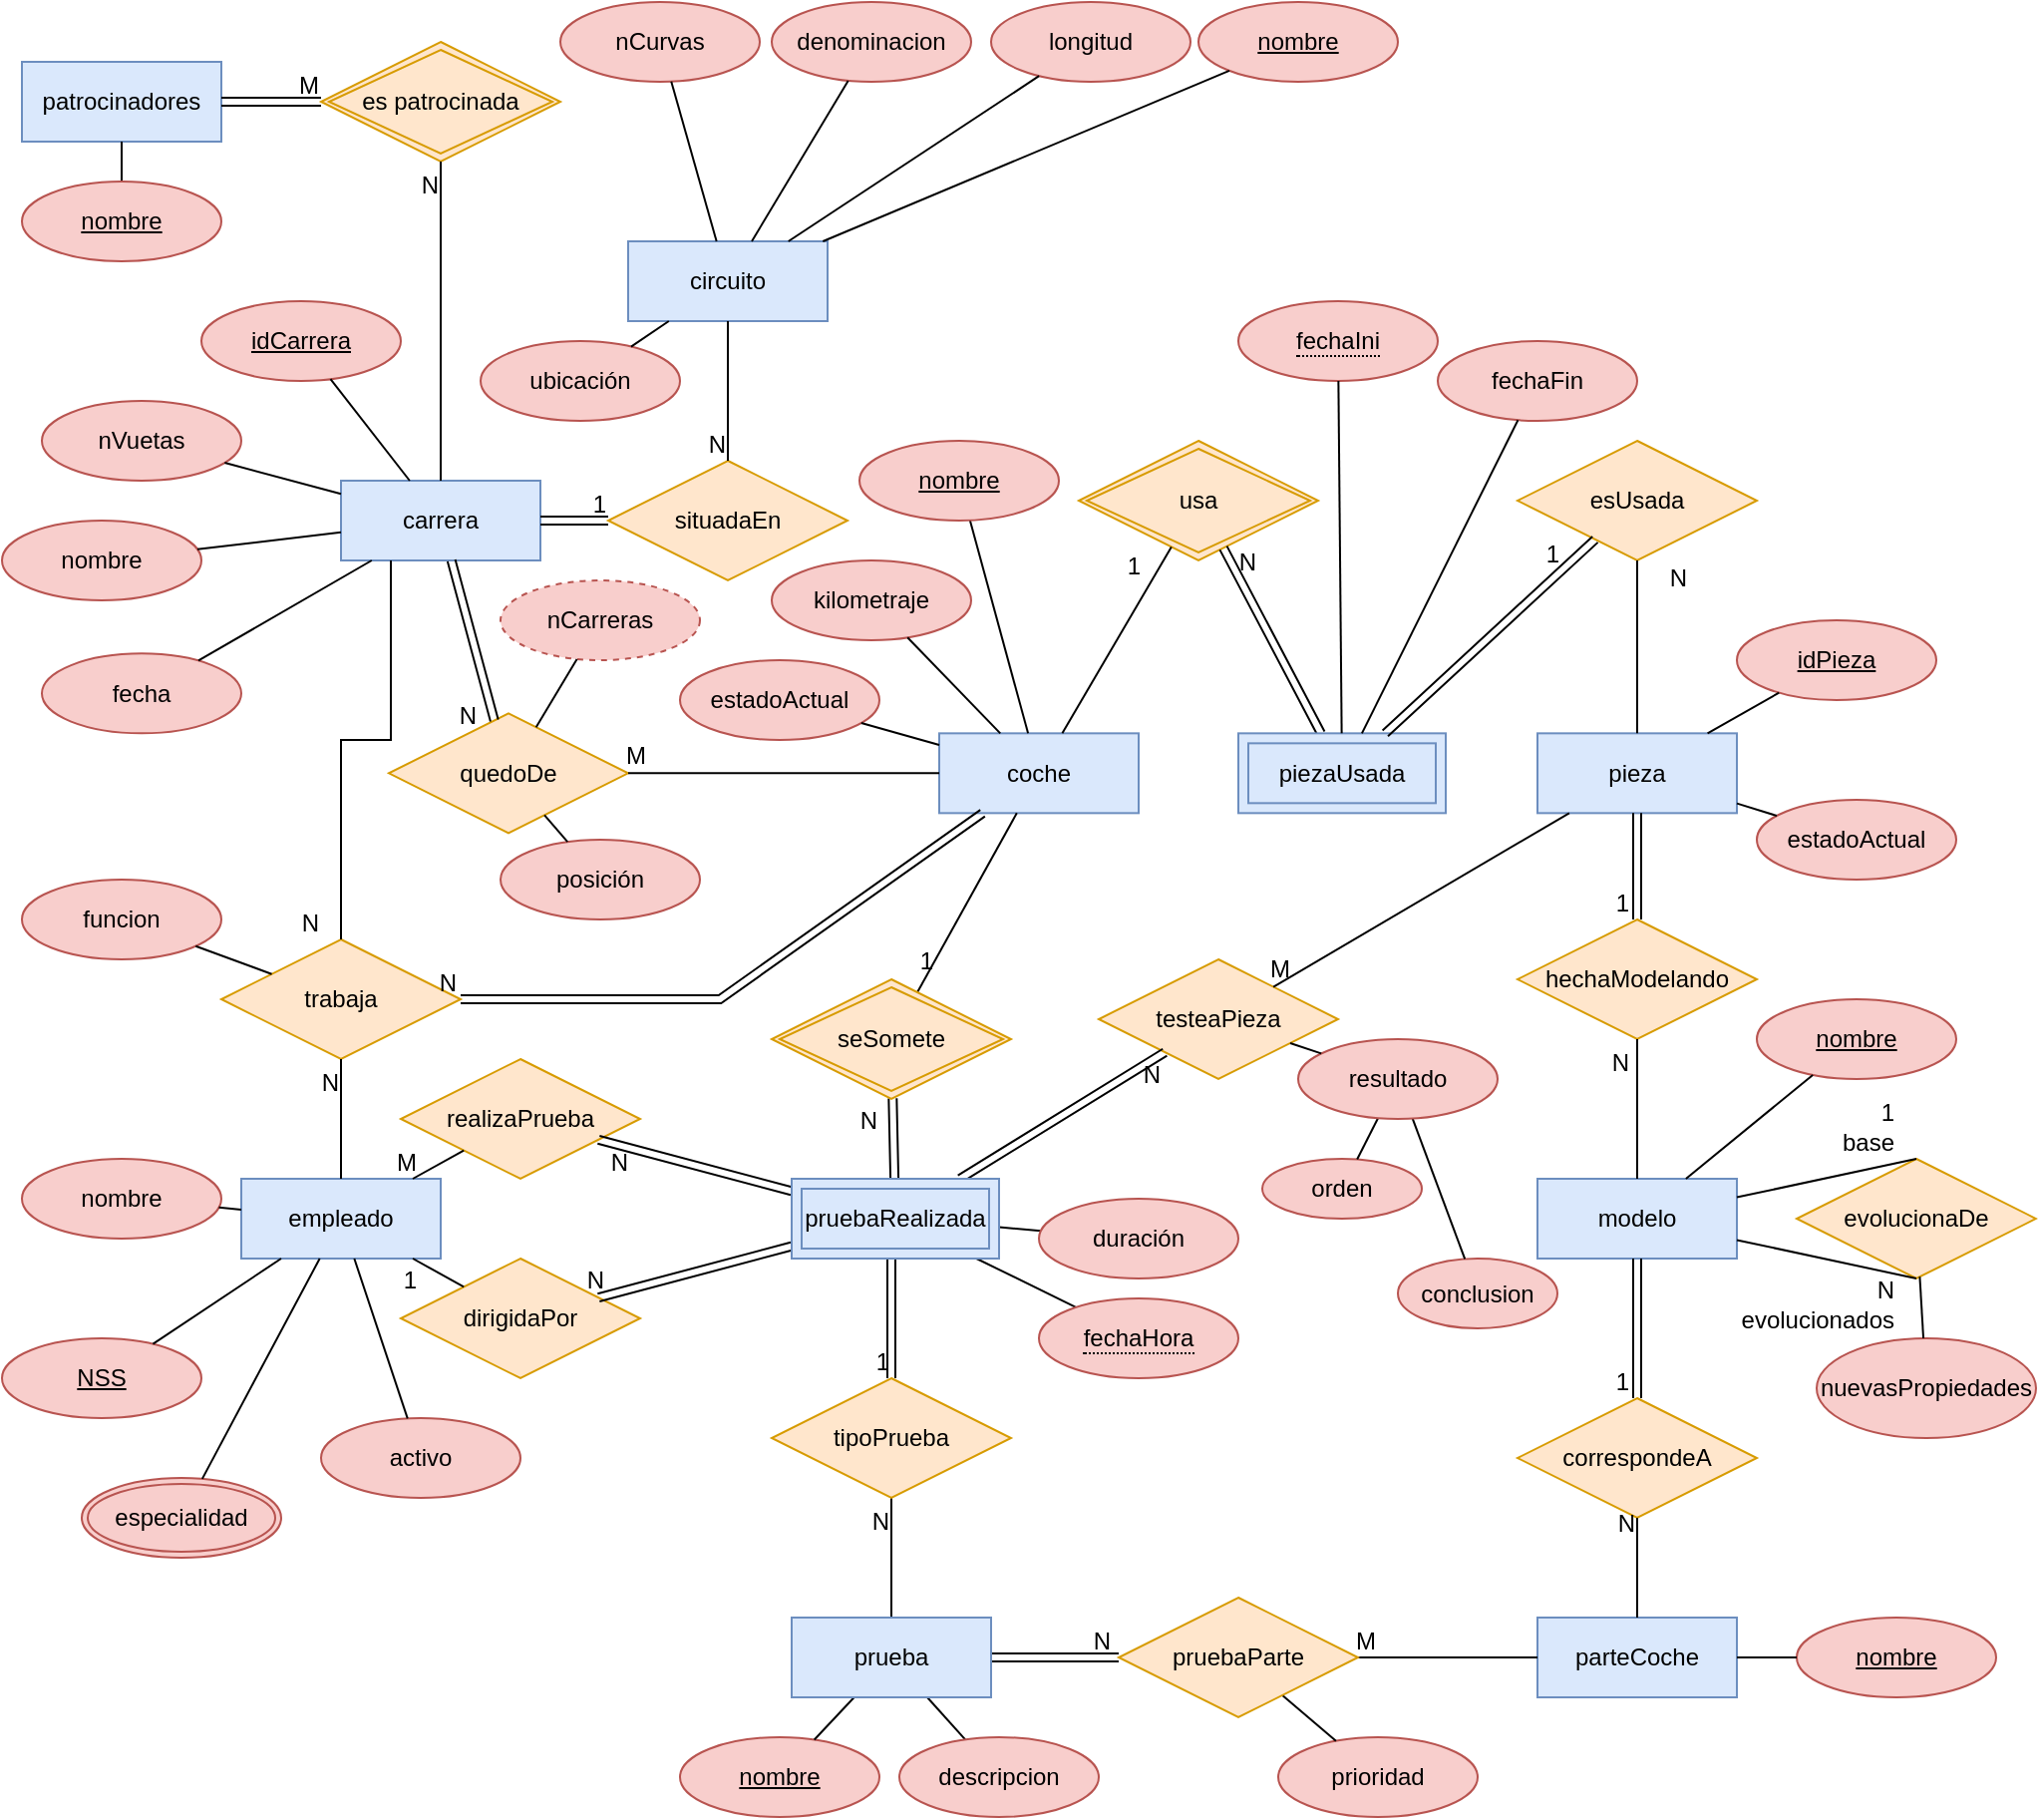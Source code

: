 <mxfile version="26.2.14">
  <diagram name="Página-1" id="c0i2QbeansGJdQAtRvGI">
    <mxGraphModel dx="1402" dy="769" grid="1" gridSize="10" guides="1" tooltips="1" connect="1" arrows="1" fold="1" page="1" pageScale="1" pageWidth="827" pageHeight="1169" background="none" math="0" shadow="0">
      <root>
        <mxCell id="0" />
        <mxCell id="1" parent="0" />
        <mxCell id="bsskMU-vLlPJTcLTQ45k-1" value="carrera" style="whiteSpace=wrap;html=1;align=center;fillColor=#dae8fc;strokeColor=#6c8ebf;" parent="1" vertex="1">
          <mxGeometry x="170" y="250" width="100" height="40" as="geometry" />
        </mxCell>
        <mxCell id="bsskMU-vLlPJTcLTQ45k-2" value="nVuetas" style="ellipse;whiteSpace=wrap;html=1;align=center;fillColor=#f8cecc;strokeColor=#b85450;" parent="1" vertex="1">
          <mxGeometry x="20" y="210" width="100" height="40" as="geometry" />
        </mxCell>
        <mxCell id="bsskMU-vLlPJTcLTQ45k-6" value="" style="endArrow=none;html=1;rounded=0;" parent="1" source="bsskMU-vLlPJTcLTQ45k-2" target="bsskMU-vLlPJTcLTQ45k-1" edge="1">
          <mxGeometry relative="1" as="geometry">
            <mxPoint x="100" y="210" as="sourcePoint" />
            <mxPoint x="260" y="210" as="targetPoint" />
          </mxGeometry>
        </mxCell>
        <mxCell id="bsskMU-vLlPJTcLTQ45k-7" value="nombre" style="ellipse;whiteSpace=wrap;html=1;align=center;fillColor=#f8cecc;strokeColor=#b85450;" parent="1" vertex="1">
          <mxGeometry y="270" width="100" height="40" as="geometry" />
        </mxCell>
        <mxCell id="bsskMU-vLlPJTcLTQ45k-8" value="" style="endArrow=none;html=1;rounded=0;" parent="1" source="bsskMU-vLlPJTcLTQ45k-7" target="bsskMU-vLlPJTcLTQ45k-1" edge="1">
          <mxGeometry relative="1" as="geometry">
            <mxPoint x="264" y="180" as="sourcePoint" />
            <mxPoint x="236" y="280" as="targetPoint" />
          </mxGeometry>
        </mxCell>
        <mxCell id="bsskMU-vLlPJTcLTQ45k-10" value="fecha" style="ellipse;whiteSpace=wrap;html=1;align=center;fillColor=#f8cecc;strokeColor=#b85450;" parent="1" vertex="1">
          <mxGeometry x="20" y="336.67" width="100" height="40" as="geometry" />
        </mxCell>
        <mxCell id="bsskMU-vLlPJTcLTQ45k-11" value="" style="endArrow=none;html=1;rounded=0;" parent="1" source="bsskMU-vLlPJTcLTQ45k-1" target="bsskMU-vLlPJTcLTQ45k-10" edge="1">
          <mxGeometry relative="1" as="geometry">
            <mxPoint x="310" y="280" as="sourcePoint" />
            <mxPoint x="470" y="280" as="targetPoint" />
          </mxGeometry>
        </mxCell>
        <mxCell id="bsskMU-vLlPJTcLTQ45k-12" value="es patrocinada" style="shape=rhombus;double=1;perimeter=rhombusPerimeter;whiteSpace=wrap;html=1;align=center;fillColor=#ffe6cc;strokeColor=#d79b00;" parent="1" vertex="1">
          <mxGeometry x="160" y="30" width="120" height="60" as="geometry" />
        </mxCell>
        <mxCell id="bsskMU-vLlPJTcLTQ45k-13" value="" style="endArrow=none;html=1;rounded=0;" parent="1" source="bsskMU-vLlPJTcLTQ45k-1" target="bsskMU-vLlPJTcLTQ45k-12" edge="1">
          <mxGeometry relative="1" as="geometry">
            <mxPoint x="140" y="100" as="sourcePoint" />
            <mxPoint x="300" y="100" as="targetPoint" />
          </mxGeometry>
        </mxCell>
        <mxCell id="bsskMU-vLlPJTcLTQ45k-14" value="N" style="resizable=0;html=1;whiteSpace=wrap;align=right;verticalAlign=bottom;" parent="bsskMU-vLlPJTcLTQ45k-13" connectable="0" vertex="1">
          <mxGeometry x="1" relative="1" as="geometry">
            <mxPoint y="20" as="offset" />
          </mxGeometry>
        </mxCell>
        <mxCell id="bsskMU-vLlPJTcLTQ45k-15" value="patrocinadores" style="whiteSpace=wrap;html=1;align=center;fillColor=#dae8fc;strokeColor=#6c8ebf;" parent="1" vertex="1">
          <mxGeometry x="10" y="40" width="100" height="40" as="geometry" />
        </mxCell>
        <mxCell id="bsskMU-vLlPJTcLTQ45k-16" value="" style="shape=link;html=1;rounded=0;" parent="1" source="bsskMU-vLlPJTcLTQ45k-15" target="bsskMU-vLlPJTcLTQ45k-12" edge="1">
          <mxGeometry relative="1" as="geometry">
            <mxPoint x="140" y="70" as="sourcePoint" />
            <mxPoint x="300" y="70" as="targetPoint" />
            <Array as="points" />
          </mxGeometry>
        </mxCell>
        <mxCell id="bsskMU-vLlPJTcLTQ45k-17" value="M" style="resizable=0;html=1;whiteSpace=wrap;align=right;verticalAlign=bottom;" parent="bsskMU-vLlPJTcLTQ45k-16" connectable="0" vertex="1">
          <mxGeometry x="1" relative="1" as="geometry" />
        </mxCell>
        <mxCell id="YjWeJKK5gYjp5GqVIne9-1" value="coche" style="whiteSpace=wrap;html=1;align=center;fillColor=#dae8fc;strokeColor=#6c8ebf;" parent="1" vertex="1">
          <mxGeometry x="470" y="376.67" width="100" height="40" as="geometry" />
        </mxCell>
        <mxCell id="YjWeJKK5gYjp5GqVIne9-2" value="quedoDe" style="shape=rhombus;perimeter=rhombusPerimeter;whiteSpace=wrap;html=1;align=center;fillColor=#ffe6cc;strokeColor=#d79b00;" parent="1" vertex="1">
          <mxGeometry x="194" y="366.67" width="120" height="60" as="geometry" />
        </mxCell>
        <mxCell id="YjWeJKK5gYjp5GqVIne9-3" value="posición" style="ellipse;whiteSpace=wrap;html=1;align=center;fillColor=#f8cecc;strokeColor=#b85450;" parent="1" vertex="1">
          <mxGeometry x="250" y="430" width="100" height="40" as="geometry" />
        </mxCell>
        <mxCell id="YjWeJKK5gYjp5GqVIne9-4" value="" style="endArrow=none;html=1;rounded=0;" parent="1" source="YjWeJKK5gYjp5GqVIne9-2" target="YjWeJKK5gYjp5GqVIne9-3" edge="1">
          <mxGeometry relative="1" as="geometry">
            <mxPoint x="170" y="438" as="sourcePoint" />
            <mxPoint x="108" y="430" as="targetPoint" />
          </mxGeometry>
        </mxCell>
        <mxCell id="YjWeJKK5gYjp5GqVIne9-7" value="circuito" style="whiteSpace=wrap;html=1;align=center;fillColor=#dae8fc;strokeColor=#6c8ebf;" parent="1" vertex="1">
          <mxGeometry x="314" y="130" width="100" height="40" as="geometry" />
        </mxCell>
        <mxCell id="YjWeJKK5gYjp5GqVIne9-8" value="situadaEn" style="shape=rhombus;perimeter=rhombusPerimeter;whiteSpace=wrap;html=1;align=center;fillColor=#ffe6cc;strokeColor=#d79b00;" parent="1" vertex="1">
          <mxGeometry x="304" y="240" width="120" height="60" as="geometry" />
        </mxCell>
        <mxCell id="YjWeJKK5gYjp5GqVIne9-13" value="" style="shape=link;html=1;rounded=0;" parent="1" source="bsskMU-vLlPJTcLTQ45k-1" target="YjWeJKK5gYjp5GqVIne9-8" edge="1">
          <mxGeometry relative="1" as="geometry">
            <mxPoint x="270" y="320" as="sourcePoint" />
            <mxPoint x="430" y="320" as="targetPoint" />
          </mxGeometry>
        </mxCell>
        <mxCell id="YjWeJKK5gYjp5GqVIne9-14" value="1" style="resizable=0;html=1;whiteSpace=wrap;align=right;verticalAlign=bottom;" parent="YjWeJKK5gYjp5GqVIne9-13" connectable="0" vertex="1">
          <mxGeometry x="1" relative="1" as="geometry" />
        </mxCell>
        <mxCell id="YjWeJKK5gYjp5GqVIne9-15" value="" style="endArrow=none;html=1;rounded=0;" parent="1" source="YjWeJKK5gYjp5GqVIne9-7" target="YjWeJKK5gYjp5GqVIne9-8" edge="1">
          <mxGeometry relative="1" as="geometry">
            <mxPoint x="260" y="210" as="sourcePoint" />
            <mxPoint x="420" y="210" as="targetPoint" />
          </mxGeometry>
        </mxCell>
        <mxCell id="YjWeJKK5gYjp5GqVIne9-16" value="N" style="resizable=0;html=1;whiteSpace=wrap;align=right;verticalAlign=bottom;" parent="YjWeJKK5gYjp5GqVIne9-15" connectable="0" vertex="1">
          <mxGeometry x="1" relative="1" as="geometry" />
        </mxCell>
        <mxCell id="YjWeJKK5gYjp5GqVIne9-17" value="nCurvas&lt;span style=&quot;color: rgba(0, 0, 0, 0); font-family: monospace; font-size: 0px; text-align: start; text-wrap-mode: nowrap;&quot;&gt;%3CmxGraphModel%3E%3Croot%3E%3CmxCell%20id%3D%220%22%2F%3E%3CmxCell%20id%3D%221%22%20parent%3D%220%22%2F%3E%3CmxCell%20id%3D%222%22%20value%3D%22nVuetas%22%20style%3D%22ellipse%3BwhiteSpace%3Dwrap%3Bhtml%3D1%3Balign%3Dcenter%3BfillColor%3D%23f8cecc%3BstrokeColor%3D%23b85450%3B%22%20vertex%3D%221%22%20parent%3D%221%22%3E%3CmxGeometry%20x%3D%2270%22%20y%3D%22140%22%20width%3D%22100%22%20height%3D%2240%22%20as%3D%22geometry%22%2F%3E%3C%2FmxCell%3E%3C%2Froot%3E%3C%2FmxGraphModel%3E&lt;/span&gt;" style="ellipse;whiteSpace=wrap;html=1;align=center;fillColor=#f8cecc;strokeColor=#b85450;" parent="1" vertex="1">
          <mxGeometry x="280" y="10" width="100" height="40" as="geometry" />
        </mxCell>
        <mxCell id="YjWeJKK5gYjp5GqVIne9-18" value="&lt;div style=&quot;text-align: center;&quot;&gt;&lt;span style=&quot;text-align: start; background-color: transparent;&quot;&gt;denominacion&lt;/span&gt;&lt;span style=&quot;color: light-dark(rgba(0, 0, 0, 0), rgb(237, 237, 237)); font-family: monospace; font-size: 0px; text-align: start; text-wrap-mode: nowrap; background-color: transparent;&quot;&gt;3CmxGraphModel%3E%3Croot%3E%3CmxCell%20id%3D%220%22%2F%3E%3CmxCell%20id%3D%221%22%20parent%3D%220%22%2F%3E%3CmxCell%20id%3D%222%22%20value%3D%22nVuetas%22%20style%3D%22ellipse%3BwhiteSpace%3Dwrap%3Bhtml%3D1%3Balign%3Dcenter%3BfillColor%3D%23f8cecc%3BstrokeColor%3D%23b85450%3B%22%20vertex%3D%221%22%20parent%3D%221%22%3E%3CmxGeometry%20x%3D%2270%22%20y%3D%22140%22%20width%3D%22100%22%20height%3D%2240%22%20as%3D%22geometry%22%2F%3E%3C%2FmxCell%3E%3C%2Froot%3E%3C%2FmxGraphModel&lt;/span&gt;&lt;/div&gt;" style="ellipse;whiteSpace=wrap;html=1;align=center;fillColor=#f8cecc;strokeColor=#b85450;" parent="1" vertex="1">
          <mxGeometry x="386" y="10" width="100" height="40" as="geometry" />
        </mxCell>
        <mxCell id="YjWeJKK5gYjp5GqVIne9-19" value="&lt;div style=&quot;text-align: start;&quot;&gt;longitud&lt;/div&gt;" style="ellipse;whiteSpace=wrap;html=1;align=center;fillColor=#f8cecc;strokeColor=#b85450;" parent="1" vertex="1">
          <mxGeometry x="496" y="10" width="100" height="40" as="geometry" />
        </mxCell>
        <mxCell id="YjWeJKK5gYjp5GqVIne9-20" value="&lt;div style=&quot;text-align: start;&quot;&gt;ubicación&lt;/div&gt;" style="ellipse;whiteSpace=wrap;html=1;align=center;fillColor=#f8cecc;strokeColor=#b85450;" parent="1" vertex="1">
          <mxGeometry x="240" y="180" width="100" height="40" as="geometry" />
        </mxCell>
        <mxCell id="YjWeJKK5gYjp5GqVIne9-21" value="" style="endArrow=none;html=1;rounded=0;" parent="1" source="YjWeJKK5gYjp5GqVIne9-7" target="YjWeJKK5gYjp5GqVIne9-17" edge="1">
          <mxGeometry relative="1" as="geometry">
            <mxPoint x="180" y="109.57" as="sourcePoint" />
            <mxPoint x="340" y="109.57" as="targetPoint" />
          </mxGeometry>
        </mxCell>
        <mxCell id="YjWeJKK5gYjp5GqVIne9-22" value="" style="endArrow=none;html=1;rounded=0;" parent="1" source="YjWeJKK5gYjp5GqVIne9-7" target="YjWeJKK5gYjp5GqVIne9-18" edge="1">
          <mxGeometry relative="1" as="geometry">
            <mxPoint x="400" y="130" as="sourcePoint" />
            <mxPoint x="384" y="50" as="targetPoint" />
          </mxGeometry>
        </mxCell>
        <mxCell id="YjWeJKK5gYjp5GqVIne9-24" value="" style="endArrow=none;html=1;rounded=0;" parent="1" source="YjWeJKK5gYjp5GqVIne9-7" target="YjWeJKK5gYjp5GqVIne9-19" edge="1">
          <mxGeometry relative="1" as="geometry">
            <mxPoint x="393" y="140" as="sourcePoint" />
            <mxPoint x="442" y="89" as="targetPoint" />
          </mxGeometry>
        </mxCell>
        <mxCell id="YjWeJKK5gYjp5GqVIne9-25" value="" style="endArrow=none;html=1;rounded=0;" parent="1" source="YjWeJKK5gYjp5GqVIne9-7" target="YjWeJKK5gYjp5GqVIne9-20" edge="1">
          <mxGeometry relative="1" as="geometry">
            <mxPoint x="424" y="143" as="sourcePoint" />
            <mxPoint x="452" y="133" as="targetPoint" />
          </mxGeometry>
        </mxCell>
        <mxCell id="YjWeJKK5gYjp5GqVIne9-27" value="estadoActual" style="ellipse;whiteSpace=wrap;html=1;align=center;fillColor=#f8cecc;strokeColor=#b85450;" parent="1" vertex="1">
          <mxGeometry x="340" y="340.0" width="100" height="40" as="geometry" />
        </mxCell>
        <mxCell id="YjWeJKK5gYjp5GqVIne9-28" value="kilometraje" style="ellipse;whiteSpace=wrap;html=1;align=center;fillColor=#f8cecc;strokeColor=#b85450;" parent="1" vertex="1">
          <mxGeometry x="386" y="290" width="100" height="40" as="geometry" />
        </mxCell>
        <mxCell id="YjWeJKK5gYjp5GqVIne9-29" value="nCarreras" style="ellipse;whiteSpace=wrap;html=1;align=center;dashed=1;fillColor=#f8cecc;strokeColor=#b85450;" parent="1" vertex="1">
          <mxGeometry x="250" y="300" width="100" height="40" as="geometry" />
        </mxCell>
        <mxCell id="YjWeJKK5gYjp5GqVIne9-30" value="" style="endArrow=none;html=1;rounded=0;" parent="1" source="YjWeJKK5gYjp5GqVIne9-2" target="YjWeJKK5gYjp5GqVIne9-29" edge="1">
          <mxGeometry relative="1" as="geometry">
            <mxPoint x="210" y="463" as="sourcePoint" />
            <mxPoint x="120" y="430" as="targetPoint" />
          </mxGeometry>
        </mxCell>
        <mxCell id="YjWeJKK5gYjp5GqVIne9-32" value="&lt;u&gt;idCarrera&lt;/u&gt;" style="ellipse;whiteSpace=wrap;html=1;align=center;fillColor=#f8cecc;strokeColor=#b85450;" parent="1" vertex="1">
          <mxGeometry x="100" y="160" width="100" height="40" as="geometry" />
        </mxCell>
        <mxCell id="YjWeJKK5gYjp5GqVIne9-33" value="" style="endArrow=none;html=1;rounded=0;" parent="1" source="YjWeJKK5gYjp5GqVIne9-32" target="bsskMU-vLlPJTcLTQ45k-1" edge="1">
          <mxGeometry relative="1" as="geometry">
            <mxPoint x="106" y="197" as="sourcePoint" />
            <mxPoint x="200" y="260" as="targetPoint" />
          </mxGeometry>
        </mxCell>
        <mxCell id="YjWeJKK5gYjp5GqVIne9-34" value="pieza" style="whiteSpace=wrap;html=1;align=center;fillColor=#dae8fc;strokeColor=#6c8ebf;" parent="1" vertex="1">
          <mxGeometry x="770" y="376.67" width="100" height="40" as="geometry" />
        </mxCell>
        <mxCell id="YjWeJKK5gYjp5GqVIne9-46" value="usa" style="shape=rhombus;double=1;perimeter=rhombusPerimeter;whiteSpace=wrap;html=1;align=center;fillColor=#ffe6cc;strokeColor=#d79b00;" parent="1" vertex="1">
          <mxGeometry x="540" y="230.0" width="120" height="60" as="geometry" />
        </mxCell>
        <mxCell id="YjWeJKK5gYjp5GqVIne9-47" value="" style="shape=link;html=1;rounded=0;" parent="1" source="FadTZHtzxt18M_4kEVkw-4" target="YjWeJKK5gYjp5GqVIne9-46" edge="1">
          <mxGeometry relative="1" as="geometry">
            <mxPoint x="665" y="376.67" as="sourcePoint" />
            <mxPoint x="880" y="506.67" as="targetPoint" />
          </mxGeometry>
        </mxCell>
        <mxCell id="YjWeJKK5gYjp5GqVIne9-48" value="N" style="resizable=0;html=1;whiteSpace=wrap;align=right;verticalAlign=bottom;" parent="YjWeJKK5gYjp5GqVIne9-47" connectable="0" vertex="1">
          <mxGeometry x="1" relative="1" as="geometry">
            <mxPoint x="18" y="16" as="offset" />
          </mxGeometry>
        </mxCell>
        <mxCell id="YjWeJKK5gYjp5GqVIne9-49" value="" style="endArrow=none;html=1;rounded=0;" parent="1" source="YjWeJKK5gYjp5GqVIne9-1" target="FxwkKyVqOvnHHfSOCb9E-3" edge="1">
          <mxGeometry relative="1" as="geometry">
            <mxPoint x="510" y="336.67" as="sourcePoint" />
            <mxPoint x="575.193" y="357.365" as="targetPoint" />
          </mxGeometry>
        </mxCell>
        <mxCell id="YjWeJKK5gYjp5GqVIne9-50" value="" style="endArrow=none;html=1;rounded=0;" parent="1" source="YjWeJKK5gYjp5GqVIne9-1" target="YjWeJKK5gYjp5GqVIne9-27" edge="1">
          <mxGeometry relative="1" as="geometry">
            <mxPoint x="483" y="386.67" as="sourcePoint" />
            <mxPoint x="424" y="361.67" as="targetPoint" />
          </mxGeometry>
        </mxCell>
        <mxCell id="YjWeJKK5gYjp5GqVIne9-51" value="" style="endArrow=none;html=1;rounded=0;" parent="1" source="YjWeJKK5gYjp5GqVIne9-1" target="YjWeJKK5gYjp5GqVIne9-28" edge="1">
          <mxGeometry relative="1" as="geometry">
            <mxPoint x="501" y="451.67" as="sourcePoint" />
            <mxPoint x="460" y="448.67" as="targetPoint" />
          </mxGeometry>
        </mxCell>
        <mxCell id="YjWeJKK5gYjp5GqVIne9-52" value="&lt;u&gt;idPieza&lt;/u&gt;" style="ellipse;whiteSpace=wrap;html=1;align=center;fillColor=#f8cecc;strokeColor=#b85450;" parent="1" vertex="1">
          <mxGeometry x="870" y="320.0" width="100" height="40" as="geometry" />
        </mxCell>
        <mxCell id="YjWeJKK5gYjp5GqVIne9-53" value="" style="endArrow=none;html=1;rounded=0;" parent="1" source="YjWeJKK5gYjp5GqVIne9-52" target="YjWeJKK5gYjp5GqVIne9-34" edge="1">
          <mxGeometry relative="1" as="geometry">
            <mxPoint x="985" y="400.67" as="sourcePoint" />
            <mxPoint x="1050" y="501.67" as="targetPoint" />
          </mxGeometry>
        </mxCell>
        <mxCell id="YjWeJKK5gYjp5GqVIne9-57" value="estadoActual" style="ellipse;whiteSpace=wrap;html=1;align=center;fillColor=#f8cecc;strokeColor=#b85450;" parent="1" vertex="1">
          <mxGeometry x="880" y="410" width="100" height="40" as="geometry" />
        </mxCell>
        <mxCell id="YjWeJKK5gYjp5GqVIne9-59" value="evolucionaDe" style="shape=rhombus;perimeter=rhombusPerimeter;whiteSpace=wrap;html=1;align=center;fillColor=#ffe6cc;strokeColor=#d79b00;" parent="1" vertex="1">
          <mxGeometry x="900" y="590" width="120" height="60" as="geometry" />
        </mxCell>
        <mxCell id="YjWeJKK5gYjp5GqVIne9-79" value="&lt;span&gt;nombre&lt;/span&gt;" style="ellipse;whiteSpace=wrap;html=1;align=center;fillColor=#f8cecc;strokeColor=#b85450;fontStyle=4" parent="1" vertex="1">
          <mxGeometry x="340" y="880" width="100" height="40" as="geometry" />
        </mxCell>
        <mxCell id="YjWeJKK5gYjp5GqVIne9-83" value="" style="endArrow=none;html=1;rounded=0;" parent="1" source="YjWeJKK5gYjp5GqVIne9-57" target="YjWeJKK5gYjp5GqVIne9-34" edge="1">
          <mxGeometry relative="1" as="geometry">
            <mxPoint x="901" y="366" as="sourcePoint" />
            <mxPoint x="865" y="387" as="targetPoint" />
          </mxGeometry>
        </mxCell>
        <mxCell id="YjWeJKK5gYjp5GqVIne9-84" value="modelo" style="whiteSpace=wrap;html=1;align=center;fillColor=#dae8fc;strokeColor=#6c8ebf;" parent="1" vertex="1">
          <mxGeometry x="770" y="600" width="100" height="40" as="geometry" />
        </mxCell>
        <mxCell id="YjWeJKK5gYjp5GqVIne9-85" value="" style="endArrow=none;html=1;rounded=0;exitX=0.5;exitY=0;exitDx=0;exitDy=0;" parent="1" source="YjWeJKK5gYjp5GqVIne9-59" target="YjWeJKK5gYjp5GqVIne9-84" edge="1">
          <mxGeometry relative="1" as="geometry">
            <mxPoint x="690" y="510" as="sourcePoint" />
            <mxPoint x="850" y="510" as="targetPoint" />
          </mxGeometry>
        </mxCell>
        <mxCell id="YjWeJKK5gYjp5GqVIne9-86" value="1 base" style="resizable=0;html=1;whiteSpace=wrap;align=right;verticalAlign=bottom;" parent="YjWeJKK5gYjp5GqVIne9-85" connectable="0" vertex="1">
          <mxGeometry x="1" relative="1" as="geometry">
            <mxPoint x="80" y="-19" as="offset" />
          </mxGeometry>
        </mxCell>
        <mxCell id="YjWeJKK5gYjp5GqVIne9-88" value="" style="endArrow=none;html=1;rounded=0;exitX=0.5;exitY=1;exitDx=0;exitDy=0;" parent="1" source="YjWeJKK5gYjp5GqVIne9-59" target="YjWeJKK5gYjp5GqVIne9-84" edge="1">
          <mxGeometry relative="1" as="geometry">
            <mxPoint x="848" y="665" as="sourcePoint" />
            <mxPoint x="870" y="610" as="targetPoint" />
          </mxGeometry>
        </mxCell>
        <mxCell id="YjWeJKK5gYjp5GqVIne9-89" value="N evolucionados" style="resizable=0;html=1;whiteSpace=wrap;align=right;verticalAlign=bottom;" parent="YjWeJKK5gYjp5GqVIne9-88" connectable="0" vertex="1">
          <mxGeometry x="1" relative="1" as="geometry">
            <mxPoint x="80" y="49" as="offset" />
          </mxGeometry>
        </mxCell>
        <mxCell id="YjWeJKK5gYjp5GqVIne9-91" value="hechaModelando" style="shape=rhombus;perimeter=rhombusPerimeter;whiteSpace=wrap;html=1;align=center;fillColor=#ffe6cc;strokeColor=#d79b00;" parent="1" vertex="1">
          <mxGeometry x="760" y="470" width="120" height="60" as="geometry" />
        </mxCell>
        <mxCell id="YjWeJKK5gYjp5GqVIne9-92" value="" style="shape=link;html=1;rounded=0;" parent="1" source="YjWeJKK5gYjp5GqVIne9-34" target="YjWeJKK5gYjp5GqVIne9-91" edge="1">
          <mxGeometry relative="1" as="geometry">
            <mxPoint x="820" y="410" as="sourcePoint" />
            <mxPoint x="750" y="498.5" as="targetPoint" />
          </mxGeometry>
        </mxCell>
        <mxCell id="YjWeJKK5gYjp5GqVIne9-93" value="1" style="resizable=0;html=1;whiteSpace=wrap;align=right;verticalAlign=bottom;" parent="YjWeJKK5gYjp5GqVIne9-92" connectable="0" vertex="1">
          <mxGeometry x="1" relative="1" as="geometry">
            <mxPoint x="-3" as="offset" />
          </mxGeometry>
        </mxCell>
        <mxCell id="YjWeJKK5gYjp5GqVIne9-95" value="" style="endArrow=none;html=1;rounded=0;" parent="1" source="YjWeJKK5gYjp5GqVIne9-91" target="YjWeJKK5gYjp5GqVIne9-84" edge="1">
          <mxGeometry relative="1" as="geometry">
            <mxPoint x="780" y="575" as="sourcePoint" />
            <mxPoint x="802" y="520" as="targetPoint" />
          </mxGeometry>
        </mxCell>
        <mxCell id="YjWeJKK5gYjp5GqVIne9-96" value="N" style="resizable=0;html=1;whiteSpace=wrap;align=right;verticalAlign=bottom;" parent="YjWeJKK5gYjp5GqVIne9-95" connectable="0" vertex="1">
          <mxGeometry x="1" relative="1" as="geometry">
            <mxPoint x="-3" y="-50" as="offset" />
          </mxGeometry>
        </mxCell>
        <mxCell id="YjWeJKK5gYjp5GqVIne9-101" value="prioridad" style="ellipse;whiteSpace=wrap;html=1;align=center;fillColor=#f8cecc;strokeColor=#b85450;" parent="1" vertex="1">
          <mxGeometry x="640" y="880" width="100" height="40" as="geometry" />
        </mxCell>
        <mxCell id="ZG7W_btMeq_vSympfjDl-3" value="" style="endArrow=none;html=1;rounded=0;" parent="1" source="bsskMU-vLlPJTcLTQ45k-15" target="ZG7W_btMeq_vSympfjDl-26" edge="1">
          <mxGeometry relative="1" as="geometry">
            <mxPoint x="131" y="90" as="sourcePoint" />
            <mxPoint x="60" y="100" as="targetPoint" />
          </mxGeometry>
        </mxCell>
        <mxCell id="ZG7W_btMeq_vSympfjDl-7" value="parteCoche" style="whiteSpace=wrap;html=1;align=center;fillColor=#dae8fc;strokeColor=#6c8ebf;" parent="1" vertex="1">
          <mxGeometry x="770" y="820" width="100" height="40" as="geometry" />
        </mxCell>
        <mxCell id="ZG7W_btMeq_vSympfjDl-8" value="correspondeA" style="shape=rhombus;perimeter=rhombusPerimeter;whiteSpace=wrap;html=1;align=center;fillColor=#ffe6cc;strokeColor=#d79b00;" parent="1" vertex="1">
          <mxGeometry x="760" y="710" width="120" height="60" as="geometry" />
        </mxCell>
        <mxCell id="ZG7W_btMeq_vSympfjDl-9" value="" style="shape=link;html=1;rounded=0;" parent="1" source="YjWeJKK5gYjp5GqVIne9-84" target="ZG7W_btMeq_vSympfjDl-8" edge="1">
          <mxGeometry relative="1" as="geometry">
            <mxPoint x="819.47" y="630" as="sourcePoint" />
            <mxPoint x="819.47" y="690" as="targetPoint" />
          </mxGeometry>
        </mxCell>
        <mxCell id="ZG7W_btMeq_vSympfjDl-10" value="1" style="resizable=0;html=1;whiteSpace=wrap;align=right;verticalAlign=bottom;" parent="ZG7W_btMeq_vSympfjDl-9" connectable="0" vertex="1">
          <mxGeometry x="1" relative="1" as="geometry">
            <mxPoint x="-3" as="offset" />
          </mxGeometry>
        </mxCell>
        <mxCell id="ZG7W_btMeq_vSympfjDl-11" value="" style="endArrow=none;html=1;rounded=0;" parent="1" source="ZG7W_btMeq_vSympfjDl-7" target="ZG7W_btMeq_vSympfjDl-8" edge="1">
          <mxGeometry relative="1" as="geometry">
            <mxPoint x="750" y="630" as="sourcePoint" />
            <mxPoint x="750" y="700" as="targetPoint" />
          </mxGeometry>
        </mxCell>
        <mxCell id="ZG7W_btMeq_vSympfjDl-12" value="N" style="resizable=0;html=1;whiteSpace=wrap;align=right;verticalAlign=bottom;" parent="ZG7W_btMeq_vSympfjDl-11" connectable="0" vertex="1">
          <mxGeometry x="1" relative="1" as="geometry">
            <mxPoint y="11" as="offset" />
          </mxGeometry>
        </mxCell>
        <mxCell id="ZG7W_btMeq_vSympfjDl-15" value="" style="shape=link;html=1;rounded=0;fontStyle=4" parent="1" source="FadTZHtzxt18M_4kEVkw-22" target="FxwkKyVqOvnHHfSOCb9E-8" edge="1">
          <mxGeometry relative="1" as="geometry">
            <mxPoint x="496" y="840.0" as="sourcePoint" />
            <mxPoint x="556" y="840" as="targetPoint" />
          </mxGeometry>
        </mxCell>
        <mxCell id="ZG7W_btMeq_vSympfjDl-16" value="N" style="resizable=0;html=1;whiteSpace=wrap;align=right;verticalAlign=bottom;" parent="ZG7W_btMeq_vSympfjDl-15" connectable="0" vertex="1">
          <mxGeometry x="1" relative="1" as="geometry">
            <mxPoint x="-3" as="offset" />
          </mxGeometry>
        </mxCell>
        <mxCell id="ZG7W_btMeq_vSympfjDl-17" value="" style="endArrow=none;html=1;rounded=0;" parent="1" source="ZG7W_btMeq_vSympfjDl-7" target="FxwkKyVqOvnHHfSOCb9E-8" edge="1">
          <mxGeometry relative="1" as="geometry">
            <mxPoint x="570" y="790" as="sourcePoint" />
            <mxPoint x="676" y="840" as="targetPoint" />
          </mxGeometry>
        </mxCell>
        <mxCell id="ZG7W_btMeq_vSympfjDl-18" value="M" style="resizable=0;html=1;whiteSpace=wrap;align=right;verticalAlign=bottom;" parent="ZG7W_btMeq_vSympfjDl-17" connectable="0" vertex="1">
          <mxGeometry x="1" relative="1" as="geometry">
            <mxPoint x="10" as="offset" />
          </mxGeometry>
        </mxCell>
        <mxCell id="ZG7W_btMeq_vSympfjDl-19" value="" style="endArrow=none;html=1;rounded=0;fontStyle=4" parent="1" source="YjWeJKK5gYjp5GqVIne9-101" target="FxwkKyVqOvnHHfSOCb9E-8" edge="1">
          <mxGeometry relative="1" as="geometry">
            <mxPoint x="657.43" y="881.43" as="sourcePoint" />
            <mxPoint x="608.174" y="866.087" as="targetPoint" />
          </mxGeometry>
        </mxCell>
        <mxCell id="ZG7W_btMeq_vSympfjDl-20" value="" style="endArrow=none;html=1;rounded=0;fontStyle=4" parent="1" source="YjWeJKK5gYjp5GqVIne9-79" target="FadTZHtzxt18M_4kEVkw-22" edge="1">
          <mxGeometry relative="1" as="geometry">
            <mxPoint x="296" y="488" as="sourcePoint" />
            <mxPoint x="427.333" y="860.0" as="targetPoint" />
          </mxGeometry>
        </mxCell>
        <mxCell id="ZG7W_btMeq_vSympfjDl-21" value="" style="endArrow=none;html=1;rounded=0;fontStyle=4" parent="1" source="FxwkKyVqOvnHHfSOCb9E-10" target="FadTZHtzxt18M_4kEVkw-22" edge="1">
          <mxGeometry relative="1" as="geometry">
            <mxPoint x="487.43" y="881.43" as="sourcePoint" />
            <mxPoint x="464" y="860.0" as="targetPoint" />
          </mxGeometry>
        </mxCell>
        <mxCell id="ZG7W_btMeq_vSympfjDl-22" value="&lt;u&gt;nombre&lt;/u&gt;" style="ellipse;whiteSpace=wrap;html=1;align=center;fillColor=#f8cecc;strokeColor=#b85450;" parent="1" vertex="1">
          <mxGeometry x="900" y="820" width="100" height="40" as="geometry" />
        </mxCell>
        <mxCell id="ZG7W_btMeq_vSympfjDl-23" value="" style="endArrow=none;html=1;rounded=0;" parent="1" source="ZG7W_btMeq_vSympfjDl-22" target="ZG7W_btMeq_vSympfjDl-7" edge="1">
          <mxGeometry relative="1" as="geometry">
            <mxPoint x="584" y="791" as="sourcePoint" />
            <mxPoint x="630" y="790" as="targetPoint" />
          </mxGeometry>
        </mxCell>
        <mxCell id="ZG7W_btMeq_vSympfjDl-26" value="&lt;u&gt;nombre&lt;/u&gt;" style="ellipse;whiteSpace=wrap;html=1;align=center;fillColor=#f8cecc;strokeColor=#b85450;" parent="1" vertex="1">
          <mxGeometry x="10" y="100" width="100" height="40" as="geometry" />
        </mxCell>
        <mxCell id="ZG7W_btMeq_vSympfjDl-28" value="empleado" style="whiteSpace=wrap;html=1;align=center;fillColor=#dae8fc;strokeColor=#6c8ebf;" parent="1" vertex="1">
          <mxGeometry x="120" y="600" width="100" height="40" as="geometry" />
        </mxCell>
        <mxCell id="ZG7W_btMeq_vSympfjDl-32" value="nombre" style="ellipse;whiteSpace=wrap;html=1;align=center;fillColor=#f8cecc;strokeColor=#b85450;" parent="1" vertex="1">
          <mxGeometry x="10" y="590" width="100" height="40" as="geometry" />
        </mxCell>
        <mxCell id="ZG7W_btMeq_vSympfjDl-33" value="&lt;u&gt;NSS&lt;/u&gt;" style="ellipse;whiteSpace=wrap;html=1;align=center;fillColor=#f8cecc;strokeColor=#b85450;" parent="1" vertex="1">
          <mxGeometry y="680" width="100" height="40" as="geometry" />
        </mxCell>
        <mxCell id="ZG7W_btMeq_vSympfjDl-35" value="especialidad" style="ellipse;shape=doubleEllipse;margin=3;whiteSpace=wrap;html=1;align=center;fillColor=#f8cecc;strokeColor=#b85450;" parent="1" vertex="1">
          <mxGeometry x="40" y="750" width="100" height="40" as="geometry" />
        </mxCell>
        <mxCell id="ZG7W_btMeq_vSympfjDl-38" value="realizaPrueba" style="shape=rhombus;perimeter=rhombusPerimeter;whiteSpace=wrap;html=1;align=center;fillColor=#ffe6cc;strokeColor=#d79b00;" parent="1" vertex="1">
          <mxGeometry x="200" y="540" width="120" height="60" as="geometry" />
        </mxCell>
        <mxCell id="ZG7W_btMeq_vSympfjDl-43" value="" style="endArrow=none;html=1;rounded=0;" parent="1" source="ZG7W_btMeq_vSympfjDl-38" target="ZG7W_btMeq_vSympfjDl-28" edge="1">
          <mxGeometry relative="1" as="geometry">
            <mxPoint x="270" y="610" as="sourcePoint" />
            <mxPoint x="270" y="640" as="targetPoint" />
          </mxGeometry>
        </mxCell>
        <mxCell id="ZG7W_btMeq_vSympfjDl-44" value="M" style="resizable=0;html=1;whiteSpace=wrap;align=right;verticalAlign=bottom;" parent="ZG7W_btMeq_vSympfjDl-43" connectable="0" vertex="1">
          <mxGeometry x="1" relative="1" as="geometry">
            <mxPoint x="4" as="offset" />
          </mxGeometry>
        </mxCell>
        <mxCell id="ZG7W_btMeq_vSympfjDl-45" value="" style="endArrow=none;html=1;rounded=0;shape=link;" parent="1" source="ZG7W_btMeq_vSympfjDl-38" target="FxwkKyVqOvnHHfSOCb9E-4" edge="1">
          <mxGeometry relative="1" as="geometry">
            <mxPoint x="320" y="630" as="sourcePoint" />
            <mxPoint x="396" y="606.559" as="targetPoint" />
          </mxGeometry>
        </mxCell>
        <mxCell id="ZG7W_btMeq_vSympfjDl-46" value="N" style="resizable=0;html=1;whiteSpace=wrap;align=right;verticalAlign=bottom;" parent="ZG7W_btMeq_vSympfjDl-45" connectable="0" vertex="1">
          <mxGeometry x="1" relative="1" as="geometry">
            <mxPoint x="-80" y="-6" as="offset" />
          </mxGeometry>
        </mxCell>
        <mxCell id="ZG7W_btMeq_vSympfjDl-48" value="dirigidaPor" style="shape=rhombus;perimeter=rhombusPerimeter;whiteSpace=wrap;html=1;align=center;fillColor=#ffe6cc;strokeColor=#d79b00;" parent="1" vertex="1">
          <mxGeometry x="200" y="640" width="120" height="60" as="geometry" />
        </mxCell>
        <mxCell id="ZG7W_btMeq_vSympfjDl-49" value="" style="endArrow=none;html=1;rounded=0;" parent="1" source="ZG7W_btMeq_vSympfjDl-48" target="ZG7W_btMeq_vSympfjDl-28" edge="1">
          <mxGeometry relative="1" as="geometry">
            <mxPoint x="270" y="710" as="sourcePoint" />
            <mxPoint x="220" y="705" as="targetPoint" />
          </mxGeometry>
        </mxCell>
        <mxCell id="ZG7W_btMeq_vSympfjDl-50" value="1" style="resizable=0;html=1;whiteSpace=wrap;align=right;verticalAlign=bottom;" parent="ZG7W_btMeq_vSympfjDl-49" connectable="0" vertex="1">
          <mxGeometry x="1" relative="1" as="geometry">
            <mxPoint x="4" y="20" as="offset" />
          </mxGeometry>
        </mxCell>
        <mxCell id="ZG7W_btMeq_vSympfjDl-51" value="" style="endArrow=none;html=1;rounded=0;shape=link;" parent="1" source="ZG7W_btMeq_vSympfjDl-48" target="FxwkKyVqOvnHHfSOCb9E-4" edge="1">
          <mxGeometry relative="1" as="geometry">
            <mxPoint x="320" y="730" as="sourcePoint" />
            <mxPoint x="396" y="633.441" as="targetPoint" />
          </mxGeometry>
        </mxCell>
        <mxCell id="ZG7W_btMeq_vSympfjDl-52" value="N" style="resizable=0;html=1;whiteSpace=wrap;align=right;verticalAlign=bottom;" parent="ZG7W_btMeq_vSympfjDl-51" connectable="0" vertex="1">
          <mxGeometry x="1" relative="1" as="geometry">
            <mxPoint x="-92" y="26" as="offset" />
          </mxGeometry>
        </mxCell>
        <mxCell id="ZG7W_btMeq_vSympfjDl-53" value="" style="shape=link;html=1;rounded=0;fontStyle=4" parent="1" target="FadTZHtzxt18M_4kEVkw-23" edge="1">
          <mxGeometry relative="1" as="geometry">
            <mxPoint x="446" y="640" as="sourcePoint" />
            <mxPoint x="446" y="690" as="targetPoint" />
          </mxGeometry>
        </mxCell>
        <mxCell id="ZG7W_btMeq_vSympfjDl-54" value="1" style="resizable=0;html=1;whiteSpace=wrap;align=right;verticalAlign=bottom;" parent="ZG7W_btMeq_vSympfjDl-53" connectable="0" vertex="1">
          <mxGeometry x="1" relative="1" as="geometry" />
        </mxCell>
        <mxCell id="ZG7W_btMeq_vSympfjDl-57" value="" style="endArrow=none;html=1;rounded=0;fontStyle=4" parent="1" source="FadTZHtzxt18M_4kEVkw-22" target="FadTZHtzxt18M_4kEVkw-23" edge="1">
          <mxGeometry relative="1" as="geometry">
            <mxPoint x="446" y="820.0" as="sourcePoint" />
            <mxPoint x="446" y="750" as="targetPoint" />
          </mxGeometry>
        </mxCell>
        <mxCell id="ZG7W_btMeq_vSympfjDl-58" value="N" style="resizable=0;html=1;whiteSpace=wrap;align=right;verticalAlign=bottom;" parent="ZG7W_btMeq_vSympfjDl-57" connectable="0" vertex="1">
          <mxGeometry x="1" relative="1" as="geometry">
            <mxPoint y="20" as="offset" />
          </mxGeometry>
        </mxCell>
        <mxCell id="ZG7W_btMeq_vSympfjDl-61" value="" style="endArrow=none;html=1;rounded=0;" parent="1" source="YjWeJKK5gYjp5GqVIne9-1" target="FxwkKyVqOvnHHfSOCb9E-9" edge="1">
          <mxGeometry relative="1" as="geometry">
            <mxPoint x="440" y="545" as="sourcePoint" />
            <mxPoint x="459.846" y="496.923" as="targetPoint" />
          </mxGeometry>
        </mxCell>
        <mxCell id="ZG7W_btMeq_vSympfjDl-62" value="1" style="resizable=0;html=1;whiteSpace=wrap;align=right;verticalAlign=bottom;" parent="ZG7W_btMeq_vSympfjDl-61" connectable="0" vertex="1">
          <mxGeometry x="1" relative="1" as="geometry">
            <mxPoint x="10" y="-7" as="offset" />
          </mxGeometry>
        </mxCell>
        <mxCell id="ZG7W_btMeq_vSympfjDl-63" value="" style="endArrow=none;html=1;rounded=0;" parent="1" source="ZG7W_btMeq_vSympfjDl-28" target="ZG7W_btMeq_vSympfjDl-32" edge="1">
          <mxGeometry relative="1" as="geometry">
            <mxPoint x="216" y="520" as="sourcePoint" />
            <mxPoint x="130" y="570" as="targetPoint" />
          </mxGeometry>
        </mxCell>
        <mxCell id="ZG7W_btMeq_vSympfjDl-64" value="" style="endArrow=none;html=1;rounded=0;" parent="1" source="ZG7W_btMeq_vSympfjDl-28" target="ZG7W_btMeq_vSympfjDl-33" edge="1">
          <mxGeometry relative="1" as="geometry">
            <mxPoint x="150" y="610" as="sourcePoint" />
            <mxPoint x="116" y="587" as="targetPoint" />
          </mxGeometry>
        </mxCell>
        <mxCell id="ZG7W_btMeq_vSympfjDl-65" value="" style="endArrow=none;html=1;rounded=0;" parent="1" source="ZG7W_btMeq_vSympfjDl-28" target="ZG7W_btMeq_vSympfjDl-35" edge="1">
          <mxGeometry relative="1" as="geometry">
            <mxPoint x="130" y="630" as="sourcePoint" />
            <mxPoint x="120" y="630" as="targetPoint" />
            <Array as="points" />
          </mxGeometry>
        </mxCell>
        <mxCell id="ZG7W_btMeq_vSympfjDl-66" value="" style="shape=link;html=1;rounded=0;fontStyle=4" parent="1" source="FxwkKyVqOvnHHfSOCb9E-4" target="FxwkKyVqOvnHHfSOCb9E-9" edge="1">
          <mxGeometry relative="1" as="geometry">
            <mxPoint x="446" y="600" as="sourcePoint" />
            <mxPoint x="446" y="550" as="targetPoint" />
          </mxGeometry>
        </mxCell>
        <mxCell id="ZG7W_btMeq_vSympfjDl-67" value="N" style="resizable=0;html=1;whiteSpace=wrap;align=right;verticalAlign=bottom;" parent="ZG7W_btMeq_vSympfjDl-66" connectable="0" vertex="1">
          <mxGeometry x="1" relative="1" as="geometry">
            <mxPoint x="-6" y="20" as="offset" />
          </mxGeometry>
        </mxCell>
        <mxCell id="OclhpieeaUDky64Zntfe-1" value="activo" style="ellipse;whiteSpace=wrap;html=1;align=center;fillColor=#f8cecc;strokeColor=#b85450;" parent="1" vertex="1">
          <mxGeometry x="160" y="720" width="100" height="40" as="geometry" />
        </mxCell>
        <mxCell id="OclhpieeaUDky64Zntfe-2" value="" style="endArrow=none;html=1;rounded=0;" parent="1" source="ZG7W_btMeq_vSympfjDl-28" target="OclhpieeaUDky64Zntfe-1" edge="1">
          <mxGeometry relative="1" as="geometry">
            <mxPoint x="160" y="650" as="sourcePoint" />
            <mxPoint x="119" y="691" as="targetPoint" />
            <Array as="points" />
          </mxGeometry>
        </mxCell>
        <mxCell id="OclhpieeaUDky64Zntfe-5" value="" style="endArrow=none;html=1;rounded=0;fontStyle=4" parent="1" source="FxwkKyVqOvnHHfSOCb9E-6" target="FxwkKyVqOvnHHfSOCb9E-4" edge="1">
          <mxGeometry relative="1" as="geometry">
            <mxPoint x="530.843" y="626.344" as="sourcePoint" />
            <mxPoint x="496" y="623.731" as="targetPoint" />
          </mxGeometry>
        </mxCell>
        <mxCell id="OclhpieeaUDky64Zntfe-7" value="" style="endArrow=none;html=1;rounded=0;fontStyle=4" parent="1" source="FxwkKyVqOvnHHfSOCb9E-5" target="FxwkKyVqOvnHHfSOCb9E-4" edge="1">
          <mxGeometry relative="1" as="geometry">
            <mxPoint x="579.174" y="676.472" as="sourcePoint" />
            <mxPoint x="480.667" y="640" as="targetPoint" />
          </mxGeometry>
        </mxCell>
        <mxCell id="T9IVXvqNIhPsjh7nl-_7-2" value="testeaPieza" style="shape=rhombus;perimeter=rhombusPerimeter;whiteSpace=wrap;html=1;align=center;fillColor=#ffe6cc;strokeColor=#d79b00;" parent="1" vertex="1">
          <mxGeometry x="550" y="490" width="120" height="60" as="geometry" />
        </mxCell>
        <mxCell id="T9IVXvqNIhPsjh7nl-_7-4" value="conclusion" style="ellipse;whiteSpace=wrap;html=1;align=center;fillColor=#f8cecc;strokeColor=#b85450;" parent="1" vertex="1">
          <mxGeometry x="700" y="640" width="80" height="35" as="geometry" />
        </mxCell>
        <mxCell id="T9IVXvqNIhPsjh7nl-_7-5" value="" style="endArrow=none;html=1;rounded=0;fontStyle=4;shape=link;" parent="1" source="FxwkKyVqOvnHHfSOCb9E-4" target="T9IVXvqNIhPsjh7nl-_7-2" edge="1">
          <mxGeometry relative="1" as="geometry">
            <mxPoint x="478.8" y="600" as="sourcePoint" />
            <mxPoint x="456" y="760" as="targetPoint" />
          </mxGeometry>
        </mxCell>
        <mxCell id="T9IVXvqNIhPsjh7nl-_7-6" value="N" style="resizable=0;html=1;whiteSpace=wrap;align=right;verticalAlign=bottom;" parent="T9IVXvqNIhPsjh7nl-_7-5" connectable="0" vertex="1">
          <mxGeometry x="1" relative="1" as="geometry">
            <mxPoint y="20" as="offset" />
          </mxGeometry>
        </mxCell>
        <mxCell id="T9IVXvqNIhPsjh7nl-_7-7" value="" style="endArrow=none;html=1;rounded=0;" parent="1" source="YjWeJKK5gYjp5GqVIne9-34" target="T9IVXvqNIhPsjh7nl-_7-2" edge="1">
          <mxGeometry relative="1" as="geometry">
            <mxPoint x="780" y="850" as="sourcePoint" />
            <mxPoint x="686" y="850" as="targetPoint" />
          </mxGeometry>
        </mxCell>
        <mxCell id="T9IVXvqNIhPsjh7nl-_7-8" value="M" style="resizable=0;html=1;whiteSpace=wrap;align=right;verticalAlign=bottom;" parent="T9IVXvqNIhPsjh7nl-_7-7" connectable="0" vertex="1">
          <mxGeometry x="1" relative="1" as="geometry">
            <mxPoint x="10" as="offset" />
          </mxGeometry>
        </mxCell>
        <mxCell id="T9IVXvqNIhPsjh7nl-_7-9" value="" style="endArrow=none;html=1;rounded=0;fontStyle=4" parent="1" source="T9IVXvqNIhPsjh7nl-_7-4" target="YNCW7kvbB7vZUp1ihvUF-3" edge="1">
          <mxGeometry relative="1" as="geometry">
            <mxPoint x="532" y="673" as="sourcePoint" />
            <mxPoint x="491" y="650" as="targetPoint" />
          </mxGeometry>
        </mxCell>
        <mxCell id="T9IVXvqNIhPsjh7nl-_7-10" value="trabaja" style="shape=rhombus;perimeter=rhombusPerimeter;whiteSpace=wrap;html=1;align=center;fillColor=#ffe6cc;strokeColor=#d79b00;" parent="1" vertex="1">
          <mxGeometry x="110" y="480" width="120" height="60" as="geometry" />
        </mxCell>
        <mxCell id="T9IVXvqNIhPsjh7nl-_7-15" value="" style="endArrow=none;html=1;rounded=0;fontStyle=4" parent="1" source="ZG7W_btMeq_vSympfjDl-28" target="T9IVXvqNIhPsjh7nl-_7-10" edge="1">
          <mxGeometry relative="1" as="geometry">
            <mxPoint x="59.41" y="560" as="sourcePoint" />
            <mxPoint x="59.41" y="490" as="targetPoint" />
          </mxGeometry>
        </mxCell>
        <mxCell id="T9IVXvqNIhPsjh7nl-_7-16" value="N" style="resizable=0;html=1;whiteSpace=wrap;align=right;verticalAlign=bottom;" parent="T9IVXvqNIhPsjh7nl-_7-15" connectable="0" vertex="1">
          <mxGeometry x="1" relative="1" as="geometry">
            <mxPoint y="20" as="offset" />
          </mxGeometry>
        </mxCell>
        <mxCell id="T9IVXvqNIhPsjh7nl-_7-17" value="" style="shape=link;html=1;rounded=0;" parent="1" source="YjWeJKK5gYjp5GqVIne9-1" target="T9IVXvqNIhPsjh7nl-_7-10" edge="1">
          <mxGeometry relative="1" as="geometry">
            <mxPoint x="580" y="407" as="sourcePoint" />
            <mxPoint x="630" y="407" as="targetPoint" />
            <Array as="points">
              <mxPoint x="360" y="510" />
            </Array>
          </mxGeometry>
        </mxCell>
        <mxCell id="T9IVXvqNIhPsjh7nl-_7-18" value="N" style="resizable=0;html=1;whiteSpace=wrap;align=right;verticalAlign=bottom;" parent="T9IVXvqNIhPsjh7nl-_7-17" connectable="0" vertex="1">
          <mxGeometry x="1" relative="1" as="geometry" />
        </mxCell>
        <mxCell id="T9IVXvqNIhPsjh7nl-_7-19" value="" style="endArrow=none;html=1;rounded=0;fontStyle=4;exitX=0.25;exitY=1;exitDx=0;exitDy=0;" parent="1" source="bsskMU-vLlPJTcLTQ45k-1" target="T9IVXvqNIhPsjh7nl-_7-10" edge="1">
          <mxGeometry relative="1" as="geometry">
            <mxPoint x="180" y="610" as="sourcePoint" />
            <mxPoint x="180" y="550" as="targetPoint" />
            <Array as="points">
              <mxPoint x="195" y="380" />
              <mxPoint x="170" y="380" />
            </Array>
          </mxGeometry>
        </mxCell>
        <mxCell id="T9IVXvqNIhPsjh7nl-_7-20" value="N" style="resizable=0;html=1;whiteSpace=wrap;align=right;verticalAlign=bottom;" parent="T9IVXvqNIhPsjh7nl-_7-19" connectable="0" vertex="1">
          <mxGeometry x="1" relative="1" as="geometry">
            <mxPoint x="-10" as="offset" />
          </mxGeometry>
        </mxCell>
        <mxCell id="FxwkKyVqOvnHHfSOCb9E-1" value="&lt;u&gt;nombre&lt;/u&gt;" style="ellipse;whiteSpace=wrap;html=1;align=center;fillColor=#f8cecc;strokeColor=#b85450;" parent="1" vertex="1">
          <mxGeometry x="600" y="10" width="100" height="40" as="geometry" />
        </mxCell>
        <mxCell id="FxwkKyVqOvnHHfSOCb9E-2" value="" style="endArrow=none;html=1;rounded=0;" parent="1" source="YjWeJKK5gYjp5GqVIne9-7" target="FxwkKyVqOvnHHfSOCb9E-1" edge="1">
          <mxGeometry relative="1" as="geometry">
            <mxPoint x="393" y="140" as="sourcePoint" />
            <mxPoint x="442" y="89" as="targetPoint" />
          </mxGeometry>
        </mxCell>
        <mxCell id="FxwkKyVqOvnHHfSOCb9E-3" value="&lt;u&gt;nombre&lt;/u&gt;" style="ellipse;whiteSpace=wrap;html=1;align=center;fillColor=#f8cecc;strokeColor=#b85450;" parent="1" vertex="1">
          <mxGeometry x="430" y="230.0" width="100" height="40" as="geometry" />
        </mxCell>
        <mxCell id="FxwkKyVqOvnHHfSOCb9E-4" value="pruebaRealizada" style="shape=ext;margin=3;double=1;whiteSpace=wrap;html=1;align=center;fillColor=#dae8fc;strokeColor=#6c8ebf;" parent="1" vertex="1">
          <mxGeometry x="396" y="600" width="104" height="40" as="geometry" />
        </mxCell>
        <mxCell id="FxwkKyVqOvnHHfSOCb9E-5" value="&lt;span style=&quot;border-bottom: 1px dotted&quot;&gt;fechaHora&lt;/span&gt;" style="ellipse;whiteSpace=wrap;html=1;align=center;fillColor=#f8cecc;strokeColor=#b85450;" parent="1" vertex="1">
          <mxGeometry x="520" y="660" width="100" height="40" as="geometry" />
        </mxCell>
        <mxCell id="FxwkKyVqOvnHHfSOCb9E-6" value="duración" style="ellipse;whiteSpace=wrap;html=1;align=center;fillColor=#f8cecc;strokeColor=#b85450;" parent="1" vertex="1">
          <mxGeometry x="520" y="610" width="100" height="40" as="geometry" />
        </mxCell>
        <mxCell id="FxwkKyVqOvnHHfSOCb9E-8" value="pruebaParte" style="shape=rhombus;perimeter=rhombusPerimeter;whiteSpace=wrap;html=1;align=center;fillColor=#ffe6cc;strokeColor=#d79b00;" parent="1" vertex="1">
          <mxGeometry x="560" y="810" width="120" height="60" as="geometry" />
        </mxCell>
        <mxCell id="FxwkKyVqOvnHHfSOCb9E-9" value="seSomete" style="shape=rhombus;double=1;perimeter=rhombusPerimeter;whiteSpace=wrap;html=1;align=center;fillColor=#ffe6cc;strokeColor=#d79b00;" parent="1" vertex="1">
          <mxGeometry x="386" y="500.0" width="120" height="60" as="geometry" />
        </mxCell>
        <mxCell id="FxwkKyVqOvnHHfSOCb9E-10" value="descripcion" style="ellipse;whiteSpace=wrap;html=1;align=center;fillColor=#f8cecc;strokeColor=#b85450;" parent="1" vertex="1">
          <mxGeometry x="450" y="880" width="100" height="40" as="geometry" />
        </mxCell>
        <mxCell id="FadTZHtzxt18M_4kEVkw-1" value="orden" style="ellipse;whiteSpace=wrap;html=1;align=center;fillColor=#f8cecc;strokeColor=#b85450;" parent="1" vertex="1">
          <mxGeometry x="632" y="590" width="80" height="30" as="geometry" />
        </mxCell>
        <mxCell id="FadTZHtzxt18M_4kEVkw-2" value="" style="endArrow=none;html=1;rounded=0;fontStyle=4" parent="1" source="FadTZHtzxt18M_4kEVkw-1" target="YNCW7kvbB7vZUp1ihvUF-3" edge="1">
          <mxGeometry relative="1" as="geometry">
            <mxPoint x="531" y="636" as="sourcePoint" />
            <mxPoint x="510" y="634" as="targetPoint" />
          </mxGeometry>
        </mxCell>
        <mxCell id="FadTZHtzxt18M_4kEVkw-4" value="piezaUsada" style="shape=ext;margin=3;double=1;whiteSpace=wrap;html=1;align=center;fillColor=#dae8fc;strokeColor=#6c8ebf;" parent="1" vertex="1">
          <mxGeometry x="620" y="376.67" width="104" height="40" as="geometry" />
        </mxCell>
        <mxCell id="FadTZHtzxt18M_4kEVkw-6" value="esUsada" style="shape=rhombus;perimeter=rhombusPerimeter;whiteSpace=wrap;html=1;align=center;fillColor=#ffe6cc;strokeColor=#d79b00;" parent="1" vertex="1">
          <mxGeometry x="760" y="230" width="120" height="60" as="geometry" />
        </mxCell>
        <mxCell id="FadTZHtzxt18M_4kEVkw-7" value="" style="shape=link;html=1;rounded=0;" parent="1" source="FadTZHtzxt18M_4kEVkw-4" target="FadTZHtzxt18M_4kEVkw-6" edge="1">
          <mxGeometry relative="1" as="geometry">
            <mxPoint x="720" y="381.5" as="sourcePoint" />
            <mxPoint x="680" y="298.5" as="targetPoint" />
          </mxGeometry>
        </mxCell>
        <mxCell id="FadTZHtzxt18M_4kEVkw-8" value="1" style="resizable=0;html=1;whiteSpace=wrap;align=right;verticalAlign=bottom;" parent="FadTZHtzxt18M_4kEVkw-7" connectable="0" vertex="1">
          <mxGeometry x="1" relative="1" as="geometry">
            <mxPoint x="-17" y="16" as="offset" />
          </mxGeometry>
        </mxCell>
        <mxCell id="FadTZHtzxt18M_4kEVkw-13" value="" style="endArrow=none;html=1;rounded=0;fontStyle=4" parent="1" source="YjWeJKK5gYjp5GqVIne9-34" target="FadTZHtzxt18M_4kEVkw-6" edge="1">
          <mxGeometry relative="1" as="geometry">
            <mxPoint x="767" y="366.67" as="sourcePoint" />
            <mxPoint x="870" y="303.67" as="targetPoint" />
          </mxGeometry>
        </mxCell>
        <mxCell id="FadTZHtzxt18M_4kEVkw-14" value="N" style="resizable=0;html=1;whiteSpace=wrap;align=right;verticalAlign=bottom;" parent="FadTZHtzxt18M_4kEVkw-13" connectable="0" vertex="1">
          <mxGeometry x="1" relative="1" as="geometry">
            <mxPoint x="26" y="17" as="offset" />
          </mxGeometry>
        </mxCell>
        <mxCell id="FadTZHtzxt18M_4kEVkw-15" value="" style="endArrow=none;html=1;rounded=0;" parent="1" source="YjWeJKK5gYjp5GqVIne9-1" target="YjWeJKK5gYjp5GqVIne9-46" edge="1">
          <mxGeometry relative="1" as="geometry">
            <mxPoint x="519" y="427" as="sourcePoint" />
            <mxPoint x="469" y="517" as="targetPoint" />
          </mxGeometry>
        </mxCell>
        <mxCell id="FadTZHtzxt18M_4kEVkw-16" value="1" style="resizable=0;html=1;whiteSpace=wrap;align=right;verticalAlign=bottom;" parent="FadTZHtzxt18M_4kEVkw-15" connectable="0" vertex="1">
          <mxGeometry x="1" relative="1" as="geometry">
            <mxPoint x="-14" y="18" as="offset" />
          </mxGeometry>
        </mxCell>
        <mxCell id="FadTZHtzxt18M_4kEVkw-17" value="&lt;span style=&quot;border-bottom: 1px dotted&quot;&gt;fechaIni&lt;/span&gt;" style="ellipse;whiteSpace=wrap;html=1;align=center;fillColor=#f8cecc;strokeColor=#b85450;" parent="1" vertex="1">
          <mxGeometry x="620" y="160" width="100" height="40" as="geometry" />
        </mxCell>
        <mxCell id="FadTZHtzxt18M_4kEVkw-18" value="fechaFin" style="ellipse;whiteSpace=wrap;html=1;align=center;fillColor=#f8cecc;strokeColor=#b85450;" parent="1" vertex="1">
          <mxGeometry x="720" y="180" width="100" height="40" as="geometry" />
        </mxCell>
        <mxCell id="FadTZHtzxt18M_4kEVkw-19" value="" style="endArrow=none;html=1;rounded=0;" parent="1" source="FadTZHtzxt18M_4kEVkw-4" target="FadTZHtzxt18M_4kEVkw-17" edge="1">
          <mxGeometry relative="1" as="geometry">
            <mxPoint x="710" y="336.67" as="sourcePoint" />
            <mxPoint x="680" y="229.67" as="targetPoint" />
          </mxGeometry>
        </mxCell>
        <mxCell id="FadTZHtzxt18M_4kEVkw-20" value="" style="endArrow=none;html=1;rounded=0;" parent="1" source="FadTZHtzxt18M_4kEVkw-4" target="FadTZHtzxt18M_4kEVkw-18" edge="1">
          <mxGeometry relative="1" as="geometry">
            <mxPoint x="682" y="387" as="sourcePoint" />
            <mxPoint x="680" y="230" as="targetPoint" />
          </mxGeometry>
        </mxCell>
        <mxCell id="FadTZHtzxt18M_4kEVkw-22" value="prueba" style="whiteSpace=wrap;html=1;align=center;fillColor=#dae8fc;strokeColor=#6c8ebf;" parent="1" vertex="1">
          <mxGeometry x="396" y="820" width="100" height="40" as="geometry" />
        </mxCell>
        <mxCell id="FadTZHtzxt18M_4kEVkw-23" value="tipoPrueba" style="shape=rhombus;perimeter=rhombusPerimeter;whiteSpace=wrap;html=1;align=center;fillColor=#ffe6cc;strokeColor=#d79b00;" parent="1" vertex="1">
          <mxGeometry x="386" y="700" width="120" height="60" as="geometry" />
        </mxCell>
        <mxCell id="FadTZHtzxt18M_4kEVkw-24" value="&lt;u&gt;nombre&lt;/u&gt;" style="ellipse;whiteSpace=wrap;html=1;align=center;fillColor=#f8cecc;strokeColor=#b85450;" parent="1" vertex="1">
          <mxGeometry x="880" y="510" width="100" height="40" as="geometry" />
        </mxCell>
        <mxCell id="FadTZHtzxt18M_4kEVkw-25" value="" style="endArrow=none;html=1;rounded=0;" parent="1" source="FadTZHtzxt18M_4kEVkw-24" target="YjWeJKK5gYjp5GqVIne9-84" edge="1">
          <mxGeometry relative="1" as="geometry">
            <mxPoint x="910" y="850" as="sourcePoint" />
            <mxPoint x="880" y="850" as="targetPoint" />
          </mxGeometry>
        </mxCell>
        <mxCell id="FadTZHtzxt18M_4kEVkw-26" value="" style="shape=link;html=1;rounded=0;" parent="1" source="bsskMU-vLlPJTcLTQ45k-1" target="YjWeJKK5gYjp5GqVIne9-2" edge="1">
          <mxGeometry relative="1" as="geometry">
            <mxPoint x="502" y="427" as="sourcePoint" />
            <mxPoint x="240" y="520" as="targetPoint" />
            <Array as="points" />
          </mxGeometry>
        </mxCell>
        <mxCell id="FadTZHtzxt18M_4kEVkw-27" value="N" style="resizable=0;html=1;whiteSpace=wrap;align=right;verticalAlign=bottom;" parent="FadTZHtzxt18M_4kEVkw-26" connectable="0" vertex="1">
          <mxGeometry x="1" relative="1" as="geometry">
            <mxPoint x="-7" y="6" as="offset" />
          </mxGeometry>
        </mxCell>
        <mxCell id="FadTZHtzxt18M_4kEVkw-30" value="" style="endArrow=none;html=1;rounded=0;" parent="1" source="YjWeJKK5gYjp5GqVIne9-1" target="YjWeJKK5gYjp5GqVIne9-2" edge="1">
          <mxGeometry relative="1" as="geometry">
            <mxPoint x="796" y="427" as="sourcePoint" />
            <mxPoint x="648" y="514" as="targetPoint" />
          </mxGeometry>
        </mxCell>
        <mxCell id="FadTZHtzxt18M_4kEVkw-31" value="M" style="resizable=0;html=1;whiteSpace=wrap;align=right;verticalAlign=bottom;" parent="FadTZHtzxt18M_4kEVkw-30" connectable="0" vertex="1">
          <mxGeometry x="1" relative="1" as="geometry">
            <mxPoint x="10" as="offset" />
          </mxGeometry>
        </mxCell>
        <mxCell id="YNCW7kvbB7vZUp1ihvUF-1" value="nuevasPropiedades" style="ellipse;whiteSpace=wrap;html=1;align=center;fillColor=#f8cecc;strokeColor=#b85450;" parent="1" vertex="1">
          <mxGeometry x="910" y="680" width="110" height="50" as="geometry" />
        </mxCell>
        <mxCell id="YNCW7kvbB7vZUp1ihvUF-2" value="" style="endArrow=none;html=1;rounded=0;" parent="1" source="YjWeJKK5gYjp5GqVIne9-59" target="YNCW7kvbB7vZUp1ihvUF-1" edge="1">
          <mxGeometry relative="1" as="geometry">
            <mxPoint x="918" y="558" as="sourcePoint" />
            <mxPoint x="854" y="610" as="targetPoint" />
          </mxGeometry>
        </mxCell>
        <mxCell id="YNCW7kvbB7vZUp1ihvUF-3" value="resultado" style="ellipse;whiteSpace=wrap;html=1;align=center;fillColor=#f8cecc;strokeColor=#b85450;" parent="1" vertex="1">
          <mxGeometry x="650" y="530" width="100" height="40" as="geometry" />
        </mxCell>
        <mxCell id="YNCW7kvbB7vZUp1ihvUF-4" value="" style="endArrow=none;html=1;rounded=0;fontStyle=4" parent="1" source="YNCW7kvbB7vZUp1ihvUF-3" target="T9IVXvqNIhPsjh7nl-_7-2" edge="1">
          <mxGeometry relative="1" as="geometry">
            <mxPoint x="744" y="650" as="sourcePoint" />
            <mxPoint x="717" y="580" as="targetPoint" />
          </mxGeometry>
        </mxCell>
        <mxCell id="YNCW7kvbB7vZUp1ihvUF-5" value="funcion" style="ellipse;whiteSpace=wrap;html=1;align=center;fillColor=#f8cecc;strokeColor=#b85450;" parent="1" vertex="1">
          <mxGeometry x="10" y="450" width="100" height="40" as="geometry" />
        </mxCell>
        <mxCell id="YNCW7kvbB7vZUp1ihvUF-6" value="" style="endArrow=none;html=1;rounded=0;" parent="1" source="YNCW7kvbB7vZUp1ihvUF-5" target="T9IVXvqNIhPsjh7nl-_7-10" edge="1">
          <mxGeometry relative="1" as="geometry">
            <mxPoint x="150" y="650" as="sourcePoint" />
            <mxPoint x="86" y="693" as="targetPoint" />
          </mxGeometry>
        </mxCell>
      </root>
    </mxGraphModel>
  </diagram>
</mxfile>
